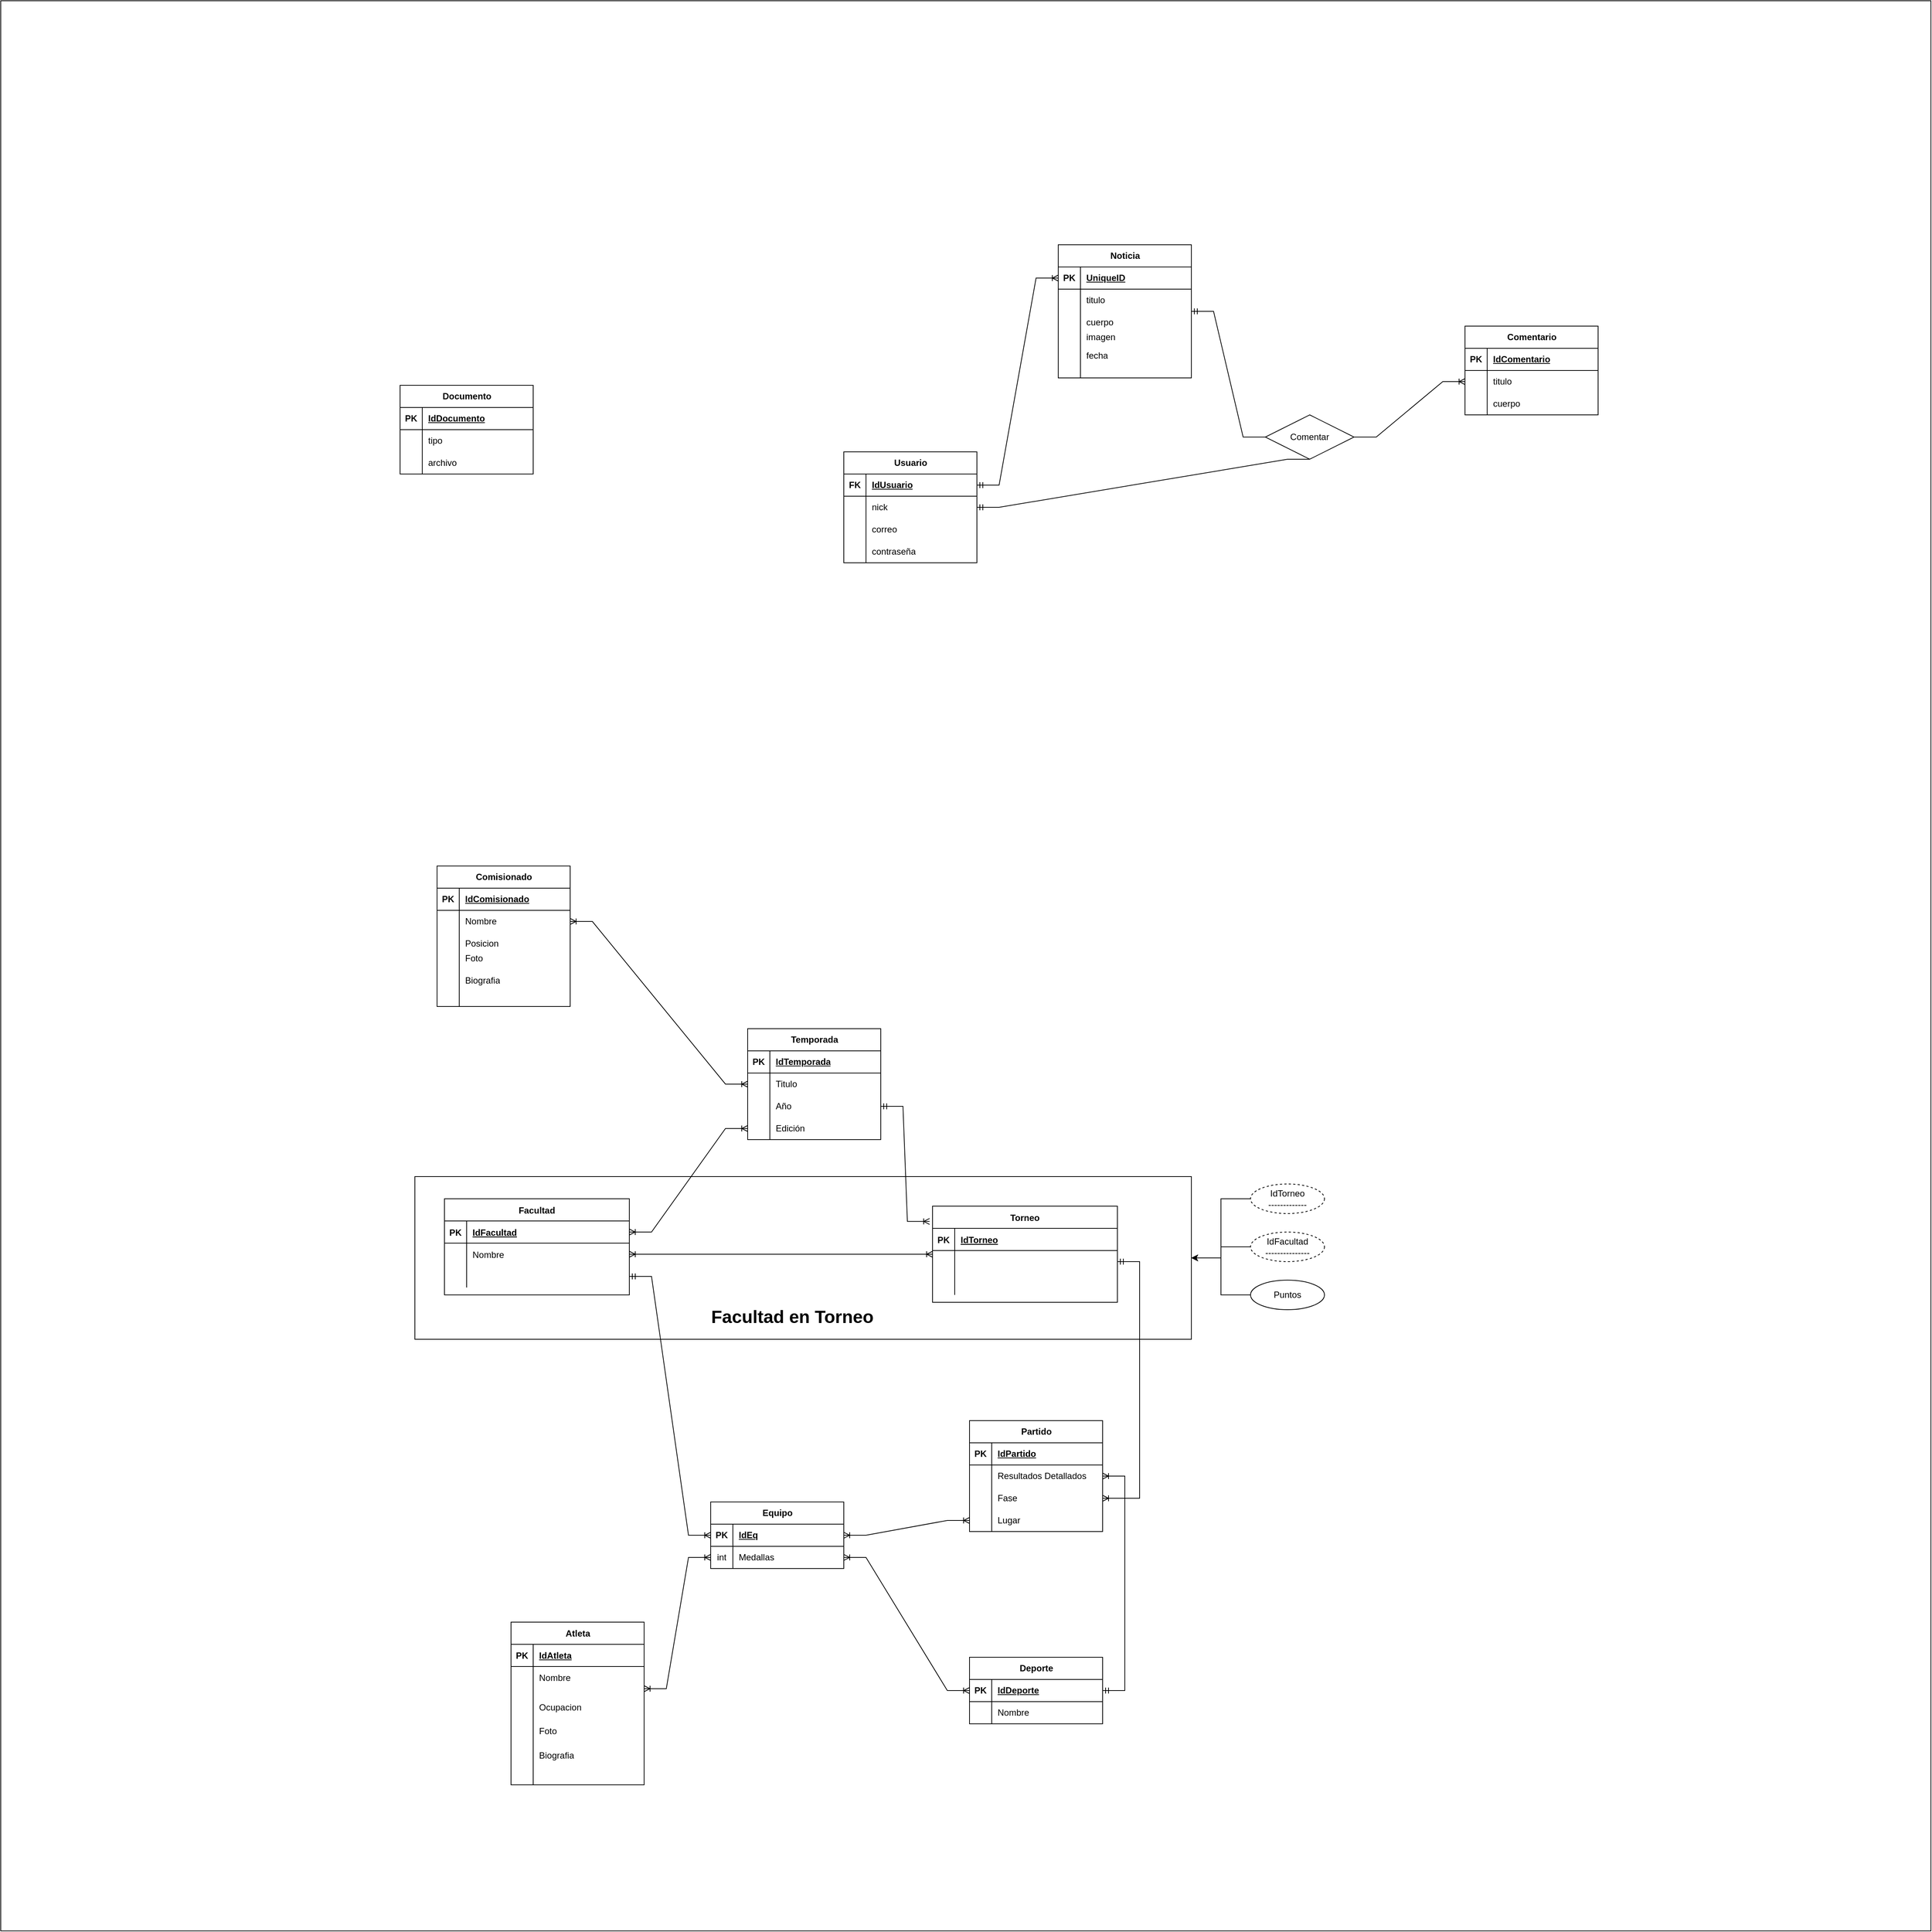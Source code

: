 <mxfile version="23.1.1" type="github">
  <diagram id="R2lEEEUBdFMjLlhIrx00" name="Page-1">
    <mxGraphModel dx="9935" dy="6515" grid="1" gridSize="10" guides="1" tooltips="1" connect="1" arrows="1" fold="1" page="1" pageScale="1" pageWidth="850" pageHeight="1100" math="0" shadow="0" extFonts="Permanent Marker^https://fonts.googleapis.com/css?family=Permanent+Marker">
      <root>
        <mxCell id="0" />
        <mxCell id="1" parent="0" />
        <mxCell id="C-vyLk0tnHw3VtMMgP7b-2" value="Torneo" style="shape=table;startSize=30;container=1;collapsible=1;childLayout=tableLayout;fixedRows=1;rowLines=0;fontStyle=1;align=center;resizeLast=1;" parent="1" vertex="1">
          <mxGeometry x="260" y="-290" width="250" height="130" as="geometry" />
        </mxCell>
        <mxCell id="C-vyLk0tnHw3VtMMgP7b-3" value="" style="shape=partialRectangle;collapsible=0;dropTarget=0;pointerEvents=0;fillColor=none;points=[[0,0.5],[1,0.5]];portConstraint=eastwest;top=0;left=0;right=0;bottom=1;" parent="C-vyLk0tnHw3VtMMgP7b-2" vertex="1">
          <mxGeometry y="30" width="250" height="30" as="geometry" />
        </mxCell>
        <mxCell id="C-vyLk0tnHw3VtMMgP7b-4" value="PK" style="shape=partialRectangle;overflow=hidden;connectable=0;fillColor=none;top=0;left=0;bottom=0;right=0;fontStyle=1;" parent="C-vyLk0tnHw3VtMMgP7b-3" vertex="1">
          <mxGeometry width="30" height="30" as="geometry">
            <mxRectangle width="30" height="30" as="alternateBounds" />
          </mxGeometry>
        </mxCell>
        <mxCell id="C-vyLk0tnHw3VtMMgP7b-5" value="IdTorneo" style="shape=partialRectangle;overflow=hidden;connectable=0;fillColor=none;top=0;left=0;bottom=0;right=0;align=left;spacingLeft=6;fontStyle=5;" parent="C-vyLk0tnHw3VtMMgP7b-3" vertex="1">
          <mxGeometry x="30" width="220" height="30" as="geometry">
            <mxRectangle width="220" height="30" as="alternateBounds" />
          </mxGeometry>
        </mxCell>
        <mxCell id="C-vyLk0tnHw3VtMMgP7b-6" value="" style="shape=partialRectangle;collapsible=0;dropTarget=0;pointerEvents=0;fillColor=none;points=[[0,0.5],[1,0.5]];portConstraint=eastwest;top=0;left=0;right=0;bottom=0;" parent="C-vyLk0tnHw3VtMMgP7b-2" vertex="1">
          <mxGeometry y="60" width="250" height="30" as="geometry" />
        </mxCell>
        <mxCell id="C-vyLk0tnHw3VtMMgP7b-7" value="" style="shape=partialRectangle;overflow=hidden;connectable=0;fillColor=none;top=0;left=0;bottom=0;right=0;" parent="C-vyLk0tnHw3VtMMgP7b-6" vertex="1">
          <mxGeometry width="30" height="30" as="geometry">
            <mxRectangle width="30" height="30" as="alternateBounds" />
          </mxGeometry>
        </mxCell>
        <mxCell id="C-vyLk0tnHw3VtMMgP7b-8" value="" style="shape=partialRectangle;overflow=hidden;connectable=0;fillColor=none;top=0;left=0;bottom=0;right=0;align=left;spacingLeft=6;" parent="C-vyLk0tnHw3VtMMgP7b-6" vertex="1">
          <mxGeometry x="30" width="220" height="30" as="geometry">
            <mxRectangle width="220" height="30" as="alternateBounds" />
          </mxGeometry>
        </mxCell>
        <mxCell id="C-vyLk0tnHw3VtMMgP7b-9" value="" style="shape=partialRectangle;collapsible=0;dropTarget=0;pointerEvents=0;fillColor=none;points=[[0,0.5],[1,0.5]];portConstraint=eastwest;top=0;left=0;right=0;bottom=0;" parent="C-vyLk0tnHw3VtMMgP7b-2" vertex="1">
          <mxGeometry y="90" width="250" height="30" as="geometry" />
        </mxCell>
        <mxCell id="C-vyLk0tnHw3VtMMgP7b-10" value="" style="shape=partialRectangle;overflow=hidden;connectable=0;fillColor=none;top=0;left=0;bottom=0;right=0;" parent="C-vyLk0tnHw3VtMMgP7b-9" vertex="1">
          <mxGeometry width="30" height="30" as="geometry">
            <mxRectangle width="30" height="30" as="alternateBounds" />
          </mxGeometry>
        </mxCell>
        <mxCell id="C-vyLk0tnHw3VtMMgP7b-11" value="" style="shape=partialRectangle;overflow=hidden;connectable=0;fillColor=none;top=0;left=0;bottom=0;right=0;align=left;spacingLeft=6;" parent="C-vyLk0tnHw3VtMMgP7b-9" vertex="1">
          <mxGeometry x="30" width="220" height="30" as="geometry">
            <mxRectangle width="220" height="30" as="alternateBounds" />
          </mxGeometry>
        </mxCell>
        <mxCell id="C-vyLk0tnHw3VtMMgP7b-13" value="Facultad" style="shape=table;startSize=30;container=1;collapsible=1;childLayout=tableLayout;fixedRows=1;rowLines=0;fontStyle=1;align=center;resizeLast=1;" parent="1" vertex="1">
          <mxGeometry x="-400" y="-300" width="250" height="130" as="geometry" />
        </mxCell>
        <mxCell id="C-vyLk0tnHw3VtMMgP7b-14" value="" style="shape=partialRectangle;collapsible=0;dropTarget=0;pointerEvents=0;fillColor=none;points=[[0,0.5],[1,0.5]];portConstraint=eastwest;top=0;left=0;right=0;bottom=1;" parent="C-vyLk0tnHw3VtMMgP7b-13" vertex="1">
          <mxGeometry y="30" width="250" height="30" as="geometry" />
        </mxCell>
        <mxCell id="C-vyLk0tnHw3VtMMgP7b-15" value="PK" style="shape=partialRectangle;overflow=hidden;connectable=0;fillColor=none;top=0;left=0;bottom=0;right=0;fontStyle=1;" parent="C-vyLk0tnHw3VtMMgP7b-14" vertex="1">
          <mxGeometry width="30" height="30" as="geometry">
            <mxRectangle width="30" height="30" as="alternateBounds" />
          </mxGeometry>
        </mxCell>
        <mxCell id="C-vyLk0tnHw3VtMMgP7b-16" value="IdFacultad" style="shape=partialRectangle;overflow=hidden;connectable=0;fillColor=none;top=0;left=0;bottom=0;right=0;align=left;spacingLeft=6;fontStyle=5;" parent="C-vyLk0tnHw3VtMMgP7b-14" vertex="1">
          <mxGeometry x="30" width="220" height="30" as="geometry">
            <mxRectangle width="220" height="30" as="alternateBounds" />
          </mxGeometry>
        </mxCell>
        <mxCell id="C-vyLk0tnHw3VtMMgP7b-17" value="" style="shape=partialRectangle;collapsible=0;dropTarget=0;pointerEvents=0;fillColor=none;points=[[0,0.5],[1,0.5]];portConstraint=eastwest;top=0;left=0;right=0;bottom=0;" parent="C-vyLk0tnHw3VtMMgP7b-13" vertex="1">
          <mxGeometry y="60" width="250" height="30" as="geometry" />
        </mxCell>
        <mxCell id="C-vyLk0tnHw3VtMMgP7b-18" value="" style="shape=partialRectangle;overflow=hidden;connectable=0;fillColor=none;top=0;left=0;bottom=0;right=0;" parent="C-vyLk0tnHw3VtMMgP7b-17" vertex="1">
          <mxGeometry width="30" height="30" as="geometry">
            <mxRectangle width="30" height="30" as="alternateBounds" />
          </mxGeometry>
        </mxCell>
        <mxCell id="C-vyLk0tnHw3VtMMgP7b-19" value="Nombre" style="shape=partialRectangle;overflow=hidden;connectable=0;fillColor=none;top=0;left=0;bottom=0;right=0;align=left;spacingLeft=6;" parent="C-vyLk0tnHw3VtMMgP7b-17" vertex="1">
          <mxGeometry x="30" width="220" height="30" as="geometry">
            <mxRectangle width="220" height="30" as="alternateBounds" />
          </mxGeometry>
        </mxCell>
        <mxCell id="C-vyLk0tnHw3VtMMgP7b-20" value="" style="shape=partialRectangle;collapsible=0;dropTarget=0;pointerEvents=0;fillColor=none;points=[[0,0.5],[1,0.5]];portConstraint=eastwest;top=0;left=0;right=0;bottom=0;" parent="C-vyLk0tnHw3VtMMgP7b-13" vertex="1">
          <mxGeometry y="90" width="250" height="30" as="geometry" />
        </mxCell>
        <mxCell id="C-vyLk0tnHw3VtMMgP7b-21" value="" style="shape=partialRectangle;overflow=hidden;connectable=0;fillColor=none;top=0;left=0;bottom=0;right=0;" parent="C-vyLk0tnHw3VtMMgP7b-20" vertex="1">
          <mxGeometry width="30" height="30" as="geometry">
            <mxRectangle width="30" height="30" as="alternateBounds" />
          </mxGeometry>
        </mxCell>
        <mxCell id="C-vyLk0tnHw3VtMMgP7b-22" value="" style="shape=partialRectangle;overflow=hidden;connectable=0;fillColor=none;top=0;left=0;bottom=0;right=0;align=left;spacingLeft=6;" parent="C-vyLk0tnHw3VtMMgP7b-20" vertex="1">
          <mxGeometry x="30" width="220" height="30" as="geometry">
            <mxRectangle width="220" height="30" as="alternateBounds" />
          </mxGeometry>
        </mxCell>
        <mxCell id="bPddpyTEh0FEHtguOMo1-1" value="" style="edgeStyle=entityRelationEdgeStyle;fontSize=12;html=1;endArrow=ERoneToMany;startArrow=ERoneToMany;rounded=0;" edge="1" parent="1" source="C-vyLk0tnHw3VtMMgP7b-2" target="C-vyLk0tnHw3VtMMgP7b-17">
          <mxGeometry width="100" height="100" relative="1" as="geometry">
            <mxPoint x="370" y="440" as="sourcePoint" />
            <mxPoint x="470" y="340" as="targetPoint" />
          </mxGeometry>
        </mxCell>
        <mxCell id="bPddpyTEh0FEHtguOMo1-2" value="" style="rounded=0;whiteSpace=wrap;html=1;fillColor=none;" vertex="1" parent="1">
          <mxGeometry x="-440" y="-330" width="1050" height="220" as="geometry" />
        </mxCell>
        <mxCell id="bPddpyTEh0FEHtguOMo1-135" value="" style="edgeStyle=orthogonalEdgeStyle;rounded=0;orthogonalLoop=1;jettySize=auto;html=1;" edge="1" parent="1" source="bPddpyTEh0FEHtguOMo1-3" target="bPddpyTEh0FEHtguOMo1-2">
          <mxGeometry relative="1" as="geometry" />
        </mxCell>
        <mxCell id="bPddpyTEh0FEHtguOMo1-3" value="Puntos" style="ellipse;whiteSpace=wrap;html=1;align=center;" vertex="1" parent="1">
          <mxGeometry x="690" y="-190" width="100" height="40" as="geometry" />
        </mxCell>
        <mxCell id="bPddpyTEh0FEHtguOMo1-5" value="" style="edgeStyle=entityRelationEdgeStyle;fontSize=12;html=1;endArrow=ERoneToMany;startArrow=ERmandOne;rounded=0;" edge="1" parent="1" source="C-vyLk0tnHw3VtMMgP7b-20" target="bPddpyTEh0FEHtguOMo1-7">
          <mxGeometry width="100" height="100" relative="1" as="geometry">
            <mxPoint x="-493" y="-567.56" as="sourcePoint" />
            <mxPoint x="0.24" y="-22.44" as="targetPoint" />
          </mxGeometry>
        </mxCell>
        <mxCell id="bPddpyTEh0FEHtguOMo1-6" value="Equipo" style="shape=table;startSize=30;container=1;collapsible=1;childLayout=tableLayout;fixedRows=1;rowLines=0;fontStyle=1;align=center;resizeLast=1;html=1;" vertex="1" parent="1">
          <mxGeometry x="-40" y="110" width="180" height="90" as="geometry" />
        </mxCell>
        <mxCell id="bPddpyTEh0FEHtguOMo1-7" value="" style="shape=tableRow;horizontal=0;startSize=0;swimlaneHead=0;swimlaneBody=0;fillColor=none;collapsible=0;dropTarget=0;points=[[0,0.5],[1,0.5]];portConstraint=eastwest;top=0;left=0;right=0;bottom=1;" vertex="1" parent="bPddpyTEh0FEHtguOMo1-6">
          <mxGeometry y="30" width="180" height="30" as="geometry" />
        </mxCell>
        <mxCell id="bPddpyTEh0FEHtguOMo1-8" value="PK" style="shape=partialRectangle;connectable=0;fillColor=none;top=0;left=0;bottom=0;right=0;fontStyle=1;overflow=hidden;whiteSpace=wrap;html=1;" vertex="1" parent="bPddpyTEh0FEHtguOMo1-7">
          <mxGeometry width="30" height="30" as="geometry">
            <mxRectangle width="30" height="30" as="alternateBounds" />
          </mxGeometry>
        </mxCell>
        <mxCell id="bPddpyTEh0FEHtguOMo1-9" value="IdEq" style="shape=partialRectangle;connectable=0;fillColor=none;top=0;left=0;bottom=0;right=0;align=left;spacingLeft=6;fontStyle=5;overflow=hidden;whiteSpace=wrap;html=1;" vertex="1" parent="bPddpyTEh0FEHtguOMo1-7">
          <mxGeometry x="30" width="150" height="30" as="geometry">
            <mxRectangle width="150" height="30" as="alternateBounds" />
          </mxGeometry>
        </mxCell>
        <mxCell id="bPddpyTEh0FEHtguOMo1-10" value="" style="shape=tableRow;horizontal=0;startSize=0;swimlaneHead=0;swimlaneBody=0;fillColor=none;collapsible=0;dropTarget=0;points=[[0,0.5],[1,0.5]];portConstraint=eastwest;top=0;left=0;right=0;bottom=0;" vertex="1" parent="bPddpyTEh0FEHtguOMo1-6">
          <mxGeometry y="60" width="180" height="30" as="geometry" />
        </mxCell>
        <mxCell id="bPddpyTEh0FEHtguOMo1-11" value="int" style="shape=partialRectangle;connectable=0;fillColor=none;top=0;left=0;bottom=0;right=0;editable=1;overflow=hidden;whiteSpace=wrap;html=1;" vertex="1" parent="bPddpyTEh0FEHtguOMo1-10">
          <mxGeometry width="30" height="30" as="geometry">
            <mxRectangle width="30" height="30" as="alternateBounds" />
          </mxGeometry>
        </mxCell>
        <mxCell id="bPddpyTEh0FEHtguOMo1-12" value="Medallas" style="shape=partialRectangle;connectable=0;fillColor=none;top=0;left=0;bottom=0;right=0;align=left;spacingLeft=6;overflow=hidden;whiteSpace=wrap;html=1;" vertex="1" parent="bPddpyTEh0FEHtguOMo1-10">
          <mxGeometry x="30" width="150" height="30" as="geometry">
            <mxRectangle width="150" height="30" as="alternateBounds" />
          </mxGeometry>
        </mxCell>
        <mxCell id="bPddpyTEh0FEHtguOMo1-19" value="Atleta" style="shape=table;startSize=30;container=1;collapsible=1;childLayout=tableLayout;fixedRows=1;rowLines=0;fontStyle=1;align=center;resizeLast=1;html=1;" vertex="1" parent="1">
          <mxGeometry x="-310" y="272.5" width="180" height="220" as="geometry" />
        </mxCell>
        <mxCell id="bPddpyTEh0FEHtguOMo1-20" value="" style="shape=tableRow;horizontal=0;startSize=0;swimlaneHead=0;swimlaneBody=0;fillColor=none;collapsible=0;dropTarget=0;points=[[0,0.5],[1,0.5]];portConstraint=eastwest;top=0;left=0;right=0;bottom=1;" vertex="1" parent="bPddpyTEh0FEHtguOMo1-19">
          <mxGeometry y="30" width="180" height="30" as="geometry" />
        </mxCell>
        <mxCell id="bPddpyTEh0FEHtguOMo1-21" value="PK" style="shape=partialRectangle;connectable=0;fillColor=none;top=0;left=0;bottom=0;right=0;fontStyle=1;overflow=hidden;whiteSpace=wrap;html=1;" vertex="1" parent="bPddpyTEh0FEHtguOMo1-20">
          <mxGeometry width="30" height="30" as="geometry">
            <mxRectangle width="30" height="30" as="alternateBounds" />
          </mxGeometry>
        </mxCell>
        <mxCell id="bPddpyTEh0FEHtguOMo1-22" value="IdAtleta" style="shape=partialRectangle;connectable=0;fillColor=none;top=0;left=0;bottom=0;right=0;align=left;spacingLeft=6;fontStyle=5;overflow=hidden;whiteSpace=wrap;html=1;" vertex="1" parent="bPddpyTEh0FEHtguOMo1-20">
          <mxGeometry x="30" width="150" height="30" as="geometry">
            <mxRectangle width="150" height="30" as="alternateBounds" />
          </mxGeometry>
        </mxCell>
        <mxCell id="bPddpyTEh0FEHtguOMo1-23" value="" style="shape=tableRow;horizontal=0;startSize=0;swimlaneHead=0;swimlaneBody=0;fillColor=none;collapsible=0;dropTarget=0;points=[[0,0.5],[1,0.5]];portConstraint=eastwest;top=0;left=0;right=0;bottom=0;" vertex="1" parent="bPddpyTEh0FEHtguOMo1-19">
          <mxGeometry y="60" width="180" height="30" as="geometry" />
        </mxCell>
        <mxCell id="bPddpyTEh0FEHtguOMo1-24" value="" style="shape=partialRectangle;connectable=0;fillColor=none;top=0;left=0;bottom=0;right=0;editable=1;overflow=hidden;whiteSpace=wrap;html=1;" vertex="1" parent="bPddpyTEh0FEHtguOMo1-23">
          <mxGeometry width="30" height="30" as="geometry">
            <mxRectangle width="30" height="30" as="alternateBounds" />
          </mxGeometry>
        </mxCell>
        <mxCell id="bPddpyTEh0FEHtguOMo1-25" value="Nombre" style="shape=partialRectangle;connectable=0;fillColor=none;top=0;left=0;bottom=0;right=0;align=left;spacingLeft=6;overflow=hidden;whiteSpace=wrap;html=1;" vertex="1" parent="bPddpyTEh0FEHtguOMo1-23">
          <mxGeometry x="30" width="150" height="30" as="geometry">
            <mxRectangle width="150" height="30" as="alternateBounds" />
          </mxGeometry>
        </mxCell>
        <mxCell id="bPddpyTEh0FEHtguOMo1-26" value="" style="shape=tableRow;horizontal=0;startSize=0;swimlaneHead=0;swimlaneBody=0;fillColor=none;collapsible=0;dropTarget=0;points=[[0,0.5],[1,0.5]];portConstraint=eastwest;top=0;left=0;right=0;bottom=0;" vertex="1" parent="bPddpyTEh0FEHtguOMo1-19">
          <mxGeometry y="90" width="180" height="50" as="geometry" />
        </mxCell>
        <mxCell id="bPddpyTEh0FEHtguOMo1-27" value="" style="shape=partialRectangle;connectable=0;fillColor=none;top=0;left=0;bottom=0;right=0;editable=1;overflow=hidden;whiteSpace=wrap;html=1;" vertex="1" parent="bPddpyTEh0FEHtguOMo1-26">
          <mxGeometry width="30" height="50" as="geometry">
            <mxRectangle width="30" height="50" as="alternateBounds" />
          </mxGeometry>
        </mxCell>
        <mxCell id="bPddpyTEh0FEHtguOMo1-28" value="Ocupacion" style="shape=partialRectangle;connectable=0;fillColor=none;top=0;left=0;bottom=0;right=0;align=left;spacingLeft=6;overflow=hidden;whiteSpace=wrap;html=1;" vertex="1" parent="bPddpyTEh0FEHtguOMo1-26">
          <mxGeometry x="30" width="150" height="50" as="geometry">
            <mxRectangle width="150" height="50" as="alternateBounds" />
          </mxGeometry>
        </mxCell>
        <mxCell id="bPddpyTEh0FEHtguOMo1-29" value="" style="shape=tableRow;horizontal=0;startSize=0;swimlaneHead=0;swimlaneBody=0;fillColor=none;collapsible=0;dropTarget=0;points=[[0,0.5],[1,0.5]];portConstraint=eastwest;top=0;left=0;right=0;bottom=0;" vertex="1" parent="bPddpyTEh0FEHtguOMo1-19">
          <mxGeometry y="140" width="180" height="80" as="geometry" />
        </mxCell>
        <mxCell id="bPddpyTEh0FEHtguOMo1-30" value="" style="shape=partialRectangle;connectable=0;fillColor=none;top=0;left=0;bottom=0;right=0;editable=1;overflow=hidden;whiteSpace=wrap;html=1;" vertex="1" parent="bPddpyTEh0FEHtguOMo1-29">
          <mxGeometry width="30" height="80" as="geometry">
            <mxRectangle width="30" height="80" as="alternateBounds" />
          </mxGeometry>
        </mxCell>
        <mxCell id="bPddpyTEh0FEHtguOMo1-31" value="Biografia" style="shape=partialRectangle;connectable=0;fillColor=none;top=0;left=0;bottom=0;right=0;align=left;spacingLeft=6;overflow=hidden;whiteSpace=wrap;html=1;" vertex="1" parent="bPddpyTEh0FEHtguOMo1-29">
          <mxGeometry x="30" width="150" height="80" as="geometry">
            <mxRectangle width="150" height="80" as="alternateBounds" />
          </mxGeometry>
        </mxCell>
        <mxCell id="bPddpyTEh0FEHtguOMo1-33" value="" style="edgeStyle=entityRelationEdgeStyle;fontSize=12;html=1;endArrow=ERoneToMany;startArrow=ERoneToMany;rounded=0;" edge="1" parent="1" target="bPddpyTEh0FEHtguOMo1-10">
          <mxGeometry width="100" height="100" relative="1" as="geometry">
            <mxPoint x="-130.0" y="362.5" as="sourcePoint" />
            <mxPoint x="-40.0" y="190" as="targetPoint" />
          </mxGeometry>
        </mxCell>
        <mxCell id="bPddpyTEh0FEHtguOMo1-34" value="Deporte" style="shape=table;startSize=30;container=1;collapsible=1;childLayout=tableLayout;fixedRows=1;rowLines=0;fontStyle=1;align=center;resizeLast=1;html=1;" vertex="1" parent="1">
          <mxGeometry x="310" y="320" width="180" height="90" as="geometry" />
        </mxCell>
        <mxCell id="bPddpyTEh0FEHtguOMo1-35" value="" style="shape=tableRow;horizontal=0;startSize=0;swimlaneHead=0;swimlaneBody=0;fillColor=none;collapsible=0;dropTarget=0;points=[[0,0.5],[1,0.5]];portConstraint=eastwest;top=0;left=0;right=0;bottom=1;" vertex="1" parent="bPddpyTEh0FEHtguOMo1-34">
          <mxGeometry y="30" width="180" height="30" as="geometry" />
        </mxCell>
        <mxCell id="bPddpyTEh0FEHtguOMo1-36" value="PK" style="shape=partialRectangle;connectable=0;fillColor=none;top=0;left=0;bottom=0;right=0;fontStyle=1;overflow=hidden;whiteSpace=wrap;html=1;" vertex="1" parent="bPddpyTEh0FEHtguOMo1-35">
          <mxGeometry width="30" height="30" as="geometry">
            <mxRectangle width="30" height="30" as="alternateBounds" />
          </mxGeometry>
        </mxCell>
        <mxCell id="bPddpyTEh0FEHtguOMo1-37" value="IdDeporte" style="shape=partialRectangle;connectable=0;fillColor=none;top=0;left=0;bottom=0;right=0;align=left;spacingLeft=6;fontStyle=5;overflow=hidden;whiteSpace=wrap;html=1;" vertex="1" parent="bPddpyTEh0FEHtguOMo1-35">
          <mxGeometry x="30" width="150" height="30" as="geometry">
            <mxRectangle width="150" height="30" as="alternateBounds" />
          </mxGeometry>
        </mxCell>
        <mxCell id="bPddpyTEh0FEHtguOMo1-38" value="" style="shape=tableRow;horizontal=0;startSize=0;swimlaneHead=0;swimlaneBody=0;fillColor=none;collapsible=0;dropTarget=0;points=[[0,0.5],[1,0.5]];portConstraint=eastwest;top=0;left=0;right=0;bottom=0;" vertex="1" parent="bPddpyTEh0FEHtguOMo1-34">
          <mxGeometry y="60" width="180" height="30" as="geometry" />
        </mxCell>
        <mxCell id="bPddpyTEh0FEHtguOMo1-39" value="" style="shape=partialRectangle;connectable=0;fillColor=none;top=0;left=0;bottom=0;right=0;editable=1;overflow=hidden;whiteSpace=wrap;html=1;" vertex="1" parent="bPddpyTEh0FEHtguOMo1-38">
          <mxGeometry width="30" height="30" as="geometry">
            <mxRectangle width="30" height="30" as="alternateBounds" />
          </mxGeometry>
        </mxCell>
        <mxCell id="bPddpyTEh0FEHtguOMo1-40" value="Nombre" style="shape=partialRectangle;connectable=0;fillColor=none;top=0;left=0;bottom=0;right=0;align=left;spacingLeft=6;overflow=hidden;whiteSpace=wrap;html=1;" vertex="1" parent="bPddpyTEh0FEHtguOMo1-38">
          <mxGeometry x="30" width="150" height="30" as="geometry">
            <mxRectangle width="150" height="30" as="alternateBounds" />
          </mxGeometry>
        </mxCell>
        <mxCell id="bPddpyTEh0FEHtguOMo1-47" value="" style="edgeStyle=entityRelationEdgeStyle;fontSize=12;html=1;endArrow=ERoneToMany;startArrow=ERoneToMany;rounded=0;" edge="1" parent="1" source="bPddpyTEh0FEHtguOMo1-35" target="bPddpyTEh0FEHtguOMo1-10">
          <mxGeometry width="100" height="100" relative="1" as="geometry">
            <mxPoint x="300" y="742.5" as="sourcePoint" />
            <mxPoint x="335" y="472.5" as="targetPoint" />
          </mxGeometry>
        </mxCell>
        <mxCell id="bPddpyTEh0FEHtguOMo1-67" value="Partido" style="shape=table;startSize=30;container=1;collapsible=1;childLayout=tableLayout;fixedRows=1;rowLines=0;fontStyle=1;align=center;resizeLast=1;html=1;" vertex="1" parent="1">
          <mxGeometry x="310" width="180" height="150" as="geometry" />
        </mxCell>
        <mxCell id="bPddpyTEh0FEHtguOMo1-68" value="" style="shape=tableRow;horizontal=0;startSize=0;swimlaneHead=0;swimlaneBody=0;fillColor=none;collapsible=0;dropTarget=0;points=[[0,0.5],[1,0.5]];portConstraint=eastwest;top=0;left=0;right=0;bottom=1;" vertex="1" parent="bPddpyTEh0FEHtguOMo1-67">
          <mxGeometry y="30" width="180" height="30" as="geometry" />
        </mxCell>
        <mxCell id="bPddpyTEh0FEHtguOMo1-69" value="PK" style="shape=partialRectangle;connectable=0;fillColor=none;top=0;left=0;bottom=0;right=0;fontStyle=1;overflow=hidden;whiteSpace=wrap;html=1;" vertex="1" parent="bPddpyTEh0FEHtguOMo1-68">
          <mxGeometry width="30" height="30" as="geometry">
            <mxRectangle width="30" height="30" as="alternateBounds" />
          </mxGeometry>
        </mxCell>
        <mxCell id="bPddpyTEh0FEHtguOMo1-70" value="IdPartido" style="shape=partialRectangle;connectable=0;fillColor=none;top=0;left=0;bottom=0;right=0;align=left;spacingLeft=6;fontStyle=5;overflow=hidden;whiteSpace=wrap;html=1;" vertex="1" parent="bPddpyTEh0FEHtguOMo1-68">
          <mxGeometry x="30" width="150" height="30" as="geometry">
            <mxRectangle width="150" height="30" as="alternateBounds" />
          </mxGeometry>
        </mxCell>
        <mxCell id="bPddpyTEh0FEHtguOMo1-71" value="" style="shape=tableRow;horizontal=0;startSize=0;swimlaneHead=0;swimlaneBody=0;fillColor=none;collapsible=0;dropTarget=0;points=[[0,0.5],[1,0.5]];portConstraint=eastwest;top=0;left=0;right=0;bottom=0;" vertex="1" parent="bPddpyTEh0FEHtguOMo1-67">
          <mxGeometry y="60" width="180" height="30" as="geometry" />
        </mxCell>
        <mxCell id="bPddpyTEh0FEHtguOMo1-72" value="" style="shape=partialRectangle;connectable=0;fillColor=none;top=0;left=0;bottom=0;right=0;editable=1;overflow=hidden;whiteSpace=wrap;html=1;" vertex="1" parent="bPddpyTEh0FEHtguOMo1-71">
          <mxGeometry width="30" height="30" as="geometry">
            <mxRectangle width="30" height="30" as="alternateBounds" />
          </mxGeometry>
        </mxCell>
        <mxCell id="bPddpyTEh0FEHtguOMo1-73" value="Resultados Detallados" style="shape=partialRectangle;connectable=0;fillColor=none;top=0;left=0;bottom=0;right=0;align=left;spacingLeft=6;overflow=hidden;whiteSpace=wrap;html=1;" vertex="1" parent="bPddpyTEh0FEHtguOMo1-71">
          <mxGeometry x="30" width="150" height="30" as="geometry">
            <mxRectangle width="150" height="30" as="alternateBounds" />
          </mxGeometry>
        </mxCell>
        <mxCell id="bPddpyTEh0FEHtguOMo1-74" value="" style="shape=tableRow;horizontal=0;startSize=0;swimlaneHead=0;swimlaneBody=0;fillColor=none;collapsible=0;dropTarget=0;points=[[0,0.5],[1,0.5]];portConstraint=eastwest;top=0;left=0;right=0;bottom=0;" vertex="1" parent="bPddpyTEh0FEHtguOMo1-67">
          <mxGeometry y="90" width="180" height="30" as="geometry" />
        </mxCell>
        <mxCell id="bPddpyTEh0FEHtguOMo1-75" value="" style="shape=partialRectangle;connectable=0;fillColor=none;top=0;left=0;bottom=0;right=0;editable=1;overflow=hidden;whiteSpace=wrap;html=1;" vertex="1" parent="bPddpyTEh0FEHtguOMo1-74">
          <mxGeometry width="30" height="30" as="geometry">
            <mxRectangle width="30" height="30" as="alternateBounds" />
          </mxGeometry>
        </mxCell>
        <mxCell id="bPddpyTEh0FEHtguOMo1-76" value="Fase" style="shape=partialRectangle;connectable=0;fillColor=none;top=0;left=0;bottom=0;right=0;align=left;spacingLeft=6;overflow=hidden;whiteSpace=wrap;html=1;" vertex="1" parent="bPddpyTEh0FEHtguOMo1-74">
          <mxGeometry x="30" width="150" height="30" as="geometry">
            <mxRectangle width="150" height="30" as="alternateBounds" />
          </mxGeometry>
        </mxCell>
        <mxCell id="bPddpyTEh0FEHtguOMo1-77" value="" style="shape=tableRow;horizontal=0;startSize=0;swimlaneHead=0;swimlaneBody=0;fillColor=none;collapsible=0;dropTarget=0;points=[[0,0.5],[1,0.5]];portConstraint=eastwest;top=0;left=0;right=0;bottom=0;" vertex="1" parent="bPddpyTEh0FEHtguOMo1-67">
          <mxGeometry y="120" width="180" height="30" as="geometry" />
        </mxCell>
        <mxCell id="bPddpyTEh0FEHtguOMo1-78" value="" style="shape=partialRectangle;connectable=0;fillColor=none;top=0;left=0;bottom=0;right=0;editable=1;overflow=hidden;whiteSpace=wrap;html=1;" vertex="1" parent="bPddpyTEh0FEHtguOMo1-77">
          <mxGeometry width="30" height="30" as="geometry">
            <mxRectangle width="30" height="30" as="alternateBounds" />
          </mxGeometry>
        </mxCell>
        <mxCell id="bPddpyTEh0FEHtguOMo1-79" value="Lugar" style="shape=partialRectangle;connectable=0;fillColor=none;top=0;left=0;bottom=0;right=0;align=left;spacingLeft=6;overflow=hidden;whiteSpace=wrap;html=1;" vertex="1" parent="bPddpyTEh0FEHtguOMo1-77">
          <mxGeometry x="30" width="150" height="30" as="geometry">
            <mxRectangle width="150" height="30" as="alternateBounds" />
          </mxGeometry>
        </mxCell>
        <mxCell id="bPddpyTEh0FEHtguOMo1-80" value="" style="edgeStyle=entityRelationEdgeStyle;fontSize=12;html=1;endArrow=ERoneToMany;startArrow=ERmandOne;rounded=0;exitX=1;exitY=0.5;exitDx=0;exitDy=0;" edge="1" parent="1" source="bPddpyTEh0FEHtguOMo1-35" target="bPddpyTEh0FEHtguOMo1-67">
          <mxGeometry width="100" height="100" relative="1" as="geometry">
            <mxPoint x="430" y="812.5" as="sourcePoint" />
            <mxPoint x="460" y="202.5" as="targetPoint" />
            <Array as="points">
              <mxPoint x="570" y="232.5" />
            </Array>
          </mxGeometry>
        </mxCell>
        <mxCell id="bPddpyTEh0FEHtguOMo1-81" value="" style="edgeStyle=entityRelationEdgeStyle;fontSize=12;html=1;endArrow=ERoneToMany;startArrow=ERoneToMany;rounded=0;" edge="1" parent="1" source="bPddpyTEh0FEHtguOMo1-77" target="bPddpyTEh0FEHtguOMo1-7">
          <mxGeometry width="100" height="100" relative="1" as="geometry">
            <mxPoint x="-40" y="652.5" as="sourcePoint" />
            <mxPoint x="120" y="372.5" as="targetPoint" />
          </mxGeometry>
        </mxCell>
        <mxCell id="bPddpyTEh0FEHtguOMo1-133" value="" style="edgeStyle=orthogonalEdgeStyle;rounded=0;orthogonalLoop=1;jettySize=auto;html=1;" edge="1" parent="1" source="bPddpyTEh0FEHtguOMo1-83" target="bPddpyTEh0FEHtguOMo1-2">
          <mxGeometry relative="1" as="geometry" />
        </mxCell>
        <mxCell id="bPddpyTEh0FEHtguOMo1-83" value="IdTorneo&lt;br&gt;-------------" style="ellipse;whiteSpace=wrap;html=1;align=center;dashed=1;" vertex="1" parent="1">
          <mxGeometry x="690" y="-320" width="100" height="40" as="geometry" />
        </mxCell>
        <mxCell id="bPddpyTEh0FEHtguOMo1-134" value="" style="edgeStyle=orthogonalEdgeStyle;rounded=0;orthogonalLoop=1;jettySize=auto;html=1;" edge="1" parent="1" source="bPddpyTEh0FEHtguOMo1-85" target="bPddpyTEh0FEHtguOMo1-2">
          <mxGeometry relative="1" as="geometry" />
        </mxCell>
        <mxCell id="bPddpyTEh0FEHtguOMo1-85" value="IdFacultad&lt;br&gt;---------------" style="ellipse;whiteSpace=wrap;html=1;align=center;dashed=1;" vertex="1" parent="1">
          <mxGeometry x="690" y="-255" width="100" height="40" as="geometry" />
        </mxCell>
        <mxCell id="bPddpyTEh0FEHtguOMo1-90" value="Temporada" style="shape=table;startSize=30;container=1;collapsible=1;childLayout=tableLayout;fixedRows=1;rowLines=0;fontStyle=1;align=center;resizeLast=1;html=1;fillColor=none;" vertex="1" parent="1">
          <mxGeometry x="10" y="-530" width="180" height="150" as="geometry" />
        </mxCell>
        <mxCell id="bPddpyTEh0FEHtguOMo1-91" value="" style="shape=tableRow;horizontal=0;startSize=0;swimlaneHead=0;swimlaneBody=0;fillColor=none;collapsible=0;dropTarget=0;points=[[0,0.5],[1,0.5]];portConstraint=eastwest;top=0;left=0;right=0;bottom=1;" vertex="1" parent="bPddpyTEh0FEHtguOMo1-90">
          <mxGeometry y="30" width="180" height="30" as="geometry" />
        </mxCell>
        <mxCell id="bPddpyTEh0FEHtguOMo1-92" value="PK" style="shape=partialRectangle;connectable=0;fillColor=none;top=0;left=0;bottom=0;right=0;fontStyle=1;overflow=hidden;whiteSpace=wrap;html=1;" vertex="1" parent="bPddpyTEh0FEHtguOMo1-91">
          <mxGeometry width="30" height="30" as="geometry">
            <mxRectangle width="30" height="30" as="alternateBounds" />
          </mxGeometry>
        </mxCell>
        <mxCell id="bPddpyTEh0FEHtguOMo1-93" value="IdTemporada" style="shape=partialRectangle;connectable=0;fillColor=none;top=0;left=0;bottom=0;right=0;align=left;spacingLeft=6;fontStyle=5;overflow=hidden;whiteSpace=wrap;html=1;" vertex="1" parent="bPddpyTEh0FEHtguOMo1-91">
          <mxGeometry x="30" width="150" height="30" as="geometry">
            <mxRectangle width="150" height="30" as="alternateBounds" />
          </mxGeometry>
        </mxCell>
        <mxCell id="bPddpyTEh0FEHtguOMo1-94" value="" style="shape=tableRow;horizontal=0;startSize=0;swimlaneHead=0;swimlaneBody=0;fillColor=none;collapsible=0;dropTarget=0;points=[[0,0.5],[1,0.5]];portConstraint=eastwest;top=0;left=0;right=0;bottom=0;" vertex="1" parent="bPddpyTEh0FEHtguOMo1-90">
          <mxGeometry y="60" width="180" height="30" as="geometry" />
        </mxCell>
        <mxCell id="bPddpyTEh0FEHtguOMo1-95" value="" style="shape=partialRectangle;connectable=0;fillColor=none;top=0;left=0;bottom=0;right=0;editable=1;overflow=hidden;whiteSpace=wrap;html=1;" vertex="1" parent="bPddpyTEh0FEHtguOMo1-94">
          <mxGeometry width="30" height="30" as="geometry">
            <mxRectangle width="30" height="30" as="alternateBounds" />
          </mxGeometry>
        </mxCell>
        <mxCell id="bPddpyTEh0FEHtguOMo1-96" value="Titulo&lt;span style=&quot;white-space: pre;&quot;&gt;&#x9;&lt;/span&gt;" style="shape=partialRectangle;connectable=0;fillColor=none;top=0;left=0;bottom=0;right=0;align=left;spacingLeft=6;overflow=hidden;whiteSpace=wrap;html=1;" vertex="1" parent="bPddpyTEh0FEHtguOMo1-94">
          <mxGeometry x="30" width="150" height="30" as="geometry">
            <mxRectangle width="150" height="30" as="alternateBounds" />
          </mxGeometry>
        </mxCell>
        <mxCell id="bPddpyTEh0FEHtguOMo1-97" value="" style="shape=tableRow;horizontal=0;startSize=0;swimlaneHead=0;swimlaneBody=0;fillColor=none;collapsible=0;dropTarget=0;points=[[0,0.5],[1,0.5]];portConstraint=eastwest;top=0;left=0;right=0;bottom=0;" vertex="1" parent="bPddpyTEh0FEHtguOMo1-90">
          <mxGeometry y="90" width="180" height="30" as="geometry" />
        </mxCell>
        <mxCell id="bPddpyTEh0FEHtguOMo1-98" value="" style="shape=partialRectangle;connectable=0;fillColor=none;top=0;left=0;bottom=0;right=0;editable=1;overflow=hidden;whiteSpace=wrap;html=1;" vertex="1" parent="bPddpyTEh0FEHtguOMo1-97">
          <mxGeometry width="30" height="30" as="geometry">
            <mxRectangle width="30" height="30" as="alternateBounds" />
          </mxGeometry>
        </mxCell>
        <mxCell id="bPddpyTEh0FEHtguOMo1-99" value="Año" style="shape=partialRectangle;connectable=0;fillColor=none;top=0;left=0;bottom=0;right=0;align=left;spacingLeft=6;overflow=hidden;whiteSpace=wrap;html=1;" vertex="1" parent="bPddpyTEh0FEHtguOMo1-97">
          <mxGeometry x="30" width="150" height="30" as="geometry">
            <mxRectangle width="150" height="30" as="alternateBounds" />
          </mxGeometry>
        </mxCell>
        <mxCell id="bPddpyTEh0FEHtguOMo1-100" value="" style="shape=tableRow;horizontal=0;startSize=0;swimlaneHead=0;swimlaneBody=0;fillColor=none;collapsible=0;dropTarget=0;points=[[0,0.5],[1,0.5]];portConstraint=eastwest;top=0;left=0;right=0;bottom=0;" vertex="1" parent="bPddpyTEh0FEHtguOMo1-90">
          <mxGeometry y="120" width="180" height="30" as="geometry" />
        </mxCell>
        <mxCell id="bPddpyTEh0FEHtguOMo1-101" value="" style="shape=partialRectangle;connectable=0;fillColor=none;top=0;left=0;bottom=0;right=0;editable=1;overflow=hidden;whiteSpace=wrap;html=1;" vertex="1" parent="bPddpyTEh0FEHtguOMo1-100">
          <mxGeometry width="30" height="30" as="geometry">
            <mxRectangle width="30" height="30" as="alternateBounds" />
          </mxGeometry>
        </mxCell>
        <mxCell id="bPddpyTEh0FEHtguOMo1-102" value="Edición" style="shape=partialRectangle;connectable=0;fillColor=none;top=0;left=0;bottom=0;right=0;align=left;spacingLeft=6;overflow=hidden;whiteSpace=wrap;html=1;" vertex="1" parent="bPddpyTEh0FEHtguOMo1-100">
          <mxGeometry x="30" width="150" height="30" as="geometry">
            <mxRectangle width="150" height="30" as="alternateBounds" />
          </mxGeometry>
        </mxCell>
        <mxCell id="bPddpyTEh0FEHtguOMo1-103" value="Facultad en Torneo" style="text;strokeColor=none;fillColor=none;html=1;fontSize=24;fontStyle=1;verticalAlign=middle;align=center;" vertex="1" parent="1">
          <mxGeometry x="20" y="-160" width="100" height="40" as="geometry" />
        </mxCell>
        <mxCell id="bPddpyTEh0FEHtguOMo1-108" value="" style="shape=tableRow;horizontal=0;startSize=0;swimlaneHead=0;swimlaneBody=0;fillColor=none;collapsible=0;dropTarget=0;points=[[0,0.5],[1,0.5]];portConstraint=eastwest;top=0;left=0;right=0;bottom=0;" vertex="1" parent="1">
          <mxGeometry x="-180" y="340" width="180" height="70" as="geometry" />
        </mxCell>
        <mxCell id="bPddpyTEh0FEHtguOMo1-109" value="" style="shape=partialRectangle;connectable=0;fillColor=none;top=0;left=0;bottom=0;right=0;editable=1;overflow=hidden;whiteSpace=wrap;html=1;" vertex="1" parent="bPddpyTEh0FEHtguOMo1-108">
          <mxGeometry width="30" height="60" as="geometry">
            <mxRectangle width="30" height="60" as="alternateBounds" />
          </mxGeometry>
        </mxCell>
        <mxCell id="bPddpyTEh0FEHtguOMo1-110" value="Foto" style="shape=partialRectangle;connectable=0;fillColor=none;top=0;left=0;bottom=0;right=0;align=left;spacingLeft=6;overflow=hidden;whiteSpace=wrap;html=1;" vertex="1" parent="1">
          <mxGeometry x="-280" y="390" width="150" height="60" as="geometry">
            <mxRectangle width="150" height="60" as="alternateBounds" />
          </mxGeometry>
        </mxCell>
        <mxCell id="bPddpyTEh0FEHtguOMo1-111" value="" style="edgeStyle=entityRelationEdgeStyle;fontSize=12;html=1;endArrow=ERoneToMany;startArrow=ERmandOne;rounded=0;entryX=-0.016;entryY=0.159;entryDx=0;entryDy=0;entryPerimeter=0;" edge="1" parent="1" source="bPddpyTEh0FEHtguOMo1-97" target="C-vyLk0tnHw3VtMMgP7b-2">
          <mxGeometry width="100" height="100" relative="1" as="geometry">
            <mxPoint x="330" y="460" as="sourcePoint" />
            <mxPoint x="340" y="-245" as="targetPoint" />
          </mxGeometry>
        </mxCell>
        <mxCell id="bPddpyTEh0FEHtguOMo1-113" value="Comisionado" style="shape=table;startSize=30;container=1;collapsible=1;childLayout=tableLayout;fixedRows=1;rowLines=0;fontStyle=1;align=center;resizeLast=1;html=1;" vertex="1" parent="1">
          <mxGeometry x="-410" y="-750" width="180" height="190" as="geometry" />
        </mxCell>
        <mxCell id="bPddpyTEh0FEHtguOMo1-114" value="" style="shape=tableRow;horizontal=0;startSize=0;swimlaneHead=0;swimlaneBody=0;fillColor=none;collapsible=0;dropTarget=0;points=[[0,0.5],[1,0.5]];portConstraint=eastwest;top=0;left=0;right=0;bottom=1;" vertex="1" parent="bPddpyTEh0FEHtguOMo1-113">
          <mxGeometry y="30" width="180" height="30" as="geometry" />
        </mxCell>
        <mxCell id="bPddpyTEh0FEHtguOMo1-115" value="PK" style="shape=partialRectangle;connectable=0;fillColor=none;top=0;left=0;bottom=0;right=0;fontStyle=1;overflow=hidden;whiteSpace=wrap;html=1;" vertex="1" parent="bPddpyTEh0FEHtguOMo1-114">
          <mxGeometry width="30" height="30" as="geometry">
            <mxRectangle width="30" height="30" as="alternateBounds" />
          </mxGeometry>
        </mxCell>
        <mxCell id="bPddpyTEh0FEHtguOMo1-116" value="IdComisionado" style="shape=partialRectangle;connectable=0;fillColor=none;top=0;left=0;bottom=0;right=0;align=left;spacingLeft=6;fontStyle=5;overflow=hidden;whiteSpace=wrap;html=1;" vertex="1" parent="bPddpyTEh0FEHtguOMo1-114">
          <mxGeometry x="30" width="150" height="30" as="geometry">
            <mxRectangle width="150" height="30" as="alternateBounds" />
          </mxGeometry>
        </mxCell>
        <mxCell id="bPddpyTEh0FEHtguOMo1-117" value="" style="shape=tableRow;horizontal=0;startSize=0;swimlaneHead=0;swimlaneBody=0;fillColor=none;collapsible=0;dropTarget=0;points=[[0,0.5],[1,0.5]];portConstraint=eastwest;top=0;left=0;right=0;bottom=0;" vertex="1" parent="bPddpyTEh0FEHtguOMo1-113">
          <mxGeometry y="60" width="180" height="30" as="geometry" />
        </mxCell>
        <mxCell id="bPddpyTEh0FEHtguOMo1-118" value="" style="shape=partialRectangle;connectable=0;fillColor=none;top=0;left=0;bottom=0;right=0;editable=1;overflow=hidden;whiteSpace=wrap;html=1;" vertex="1" parent="bPddpyTEh0FEHtguOMo1-117">
          <mxGeometry width="30" height="30" as="geometry">
            <mxRectangle width="30" height="30" as="alternateBounds" />
          </mxGeometry>
        </mxCell>
        <mxCell id="bPddpyTEh0FEHtguOMo1-119" value="Nombre" style="shape=partialRectangle;connectable=0;fillColor=none;top=0;left=0;bottom=0;right=0;align=left;spacingLeft=6;overflow=hidden;whiteSpace=wrap;html=1;" vertex="1" parent="bPddpyTEh0FEHtguOMo1-117">
          <mxGeometry x="30" width="150" height="30" as="geometry">
            <mxRectangle width="150" height="30" as="alternateBounds" />
          </mxGeometry>
        </mxCell>
        <mxCell id="bPddpyTEh0FEHtguOMo1-120" value="" style="shape=tableRow;horizontal=0;startSize=0;swimlaneHead=0;swimlaneBody=0;fillColor=none;collapsible=0;dropTarget=0;points=[[0,0.5],[1,0.5]];portConstraint=eastwest;top=0;left=0;right=0;bottom=0;" vertex="1" parent="bPddpyTEh0FEHtguOMo1-113">
          <mxGeometry y="90" width="180" height="30" as="geometry" />
        </mxCell>
        <mxCell id="bPddpyTEh0FEHtguOMo1-121" value="" style="shape=partialRectangle;connectable=0;fillColor=none;top=0;left=0;bottom=0;right=0;editable=1;overflow=hidden;whiteSpace=wrap;html=1;" vertex="1" parent="bPddpyTEh0FEHtguOMo1-120">
          <mxGeometry width="30" height="30" as="geometry">
            <mxRectangle width="30" height="30" as="alternateBounds" />
          </mxGeometry>
        </mxCell>
        <mxCell id="bPddpyTEh0FEHtguOMo1-122" value="Posicion" style="shape=partialRectangle;connectable=0;fillColor=none;top=0;left=0;bottom=0;right=0;align=left;spacingLeft=6;overflow=hidden;whiteSpace=wrap;html=1;" vertex="1" parent="bPddpyTEh0FEHtguOMo1-120">
          <mxGeometry x="30" width="150" height="30" as="geometry">
            <mxRectangle width="150" height="30" as="alternateBounds" />
          </mxGeometry>
        </mxCell>
        <mxCell id="bPddpyTEh0FEHtguOMo1-123" value="" style="shape=tableRow;horizontal=0;startSize=0;swimlaneHead=0;swimlaneBody=0;fillColor=none;collapsible=0;dropTarget=0;points=[[0,0.5],[1,0.5]];portConstraint=eastwest;top=0;left=0;right=0;bottom=0;" vertex="1" parent="bPddpyTEh0FEHtguOMo1-113">
          <mxGeometry y="120" width="180" height="70" as="geometry" />
        </mxCell>
        <mxCell id="bPddpyTEh0FEHtguOMo1-124" value="" style="shape=partialRectangle;connectable=0;fillColor=none;top=0;left=0;bottom=0;right=0;editable=1;overflow=hidden;whiteSpace=wrap;html=1;" vertex="1" parent="bPddpyTEh0FEHtguOMo1-123">
          <mxGeometry width="30" height="70" as="geometry">
            <mxRectangle width="30" height="70" as="alternateBounds" />
          </mxGeometry>
        </mxCell>
        <mxCell id="bPddpyTEh0FEHtguOMo1-125" value="Biografia" style="shape=partialRectangle;connectable=0;fillColor=none;top=0;left=0;bottom=0;right=0;align=left;spacingLeft=6;overflow=hidden;whiteSpace=wrap;html=1;" vertex="1" parent="bPddpyTEh0FEHtguOMo1-123">
          <mxGeometry x="30" width="150" height="70" as="geometry">
            <mxRectangle width="150" height="70" as="alternateBounds" />
          </mxGeometry>
        </mxCell>
        <mxCell id="bPddpyTEh0FEHtguOMo1-126" value="Foto" style="shape=partialRectangle;connectable=0;fillColor=none;top=0;left=0;bottom=0;right=0;align=left;spacingLeft=6;overflow=hidden;whiteSpace=wrap;html=1;" vertex="1" parent="1">
          <mxGeometry x="-380" y="-640" width="150" height="30" as="geometry">
            <mxRectangle width="150" height="30" as="alternateBounds" />
          </mxGeometry>
        </mxCell>
        <mxCell id="bPddpyTEh0FEHtguOMo1-127" value="" style="edgeStyle=entityRelationEdgeStyle;fontSize=12;html=1;endArrow=ERoneToMany;startArrow=ERmandOne;rounded=0;entryX=1;entryY=0.5;entryDx=0;entryDy=0;" edge="1" parent="1" source="C-vyLk0tnHw3VtMMgP7b-6" target="bPddpyTEh0FEHtguOMo1-74">
          <mxGeometry width="100" height="100" relative="1" as="geometry">
            <mxPoint x="640" y="-260" as="sourcePoint" />
            <mxPoint x="540" y="-180" as="targetPoint" />
          </mxGeometry>
        </mxCell>
        <mxCell id="bPddpyTEh0FEHtguOMo1-129" value="" style="edgeStyle=entityRelationEdgeStyle;fontSize=12;html=1;endArrow=ERoneToMany;startArrow=ERoneToMany;rounded=0;" edge="1" parent="1" source="bPddpyTEh0FEHtguOMo1-100" target="C-vyLk0tnHw3VtMMgP7b-14">
          <mxGeometry width="100" height="100" relative="1" as="geometry">
            <mxPoint x="-110.12" y="-470" as="sourcePoint" />
            <mxPoint x="-319.87" y="-270" as="targetPoint" />
            <Array as="points">
              <mxPoint x="-130.12" y="-10" />
            </Array>
          </mxGeometry>
        </mxCell>
        <mxCell id="bPddpyTEh0FEHtguOMo1-140" value="" style="edgeStyle=entityRelationEdgeStyle;fontSize=12;html=1;endArrow=ERoneToMany;startArrow=ERoneToMany;rounded=0;entryX=0;entryY=0.5;entryDx=0;entryDy=0;" edge="1" parent="1" source="bPddpyTEh0FEHtguOMo1-117" target="bPddpyTEh0FEHtguOMo1-94">
          <mxGeometry width="100" height="100" relative="1" as="geometry">
            <mxPoint x="-50" y="-440" as="sourcePoint" />
            <mxPoint x="50" y="-540" as="targetPoint" />
          </mxGeometry>
        </mxCell>
        <mxCell id="bPddpyTEh0FEHtguOMo1-184" value="Usuario" style="shape=table;startSize=30;container=1;collapsible=1;childLayout=tableLayout;fixedRows=1;rowLines=0;fontStyle=1;align=center;resizeLast=1;html=1;" vertex="1" parent="1">
          <mxGeometry x="140" y="-1310" width="180" height="150" as="geometry" />
        </mxCell>
        <mxCell id="bPddpyTEh0FEHtguOMo1-185" value="" style="shape=tableRow;horizontal=0;startSize=0;swimlaneHead=0;swimlaneBody=0;fillColor=none;collapsible=0;dropTarget=0;points=[[0,0.5],[1,0.5]];portConstraint=eastwest;top=0;left=0;right=0;bottom=1;" vertex="1" parent="bPddpyTEh0FEHtguOMo1-184">
          <mxGeometry y="30" width="180" height="30" as="geometry" />
        </mxCell>
        <mxCell id="bPddpyTEh0FEHtguOMo1-186" value="FK" style="shape=partialRectangle;connectable=0;fillColor=none;top=0;left=0;bottom=0;right=0;fontStyle=1;overflow=hidden;whiteSpace=wrap;html=1;" vertex="1" parent="bPddpyTEh0FEHtguOMo1-185">
          <mxGeometry width="30" height="30" as="geometry">
            <mxRectangle width="30" height="30" as="alternateBounds" />
          </mxGeometry>
        </mxCell>
        <mxCell id="bPddpyTEh0FEHtguOMo1-187" value="IdUsuario" style="shape=partialRectangle;connectable=0;fillColor=none;top=0;left=0;bottom=0;right=0;align=left;spacingLeft=6;fontStyle=5;overflow=hidden;whiteSpace=wrap;html=1;" vertex="1" parent="bPddpyTEh0FEHtguOMo1-185">
          <mxGeometry x="30" width="150" height="30" as="geometry">
            <mxRectangle width="150" height="30" as="alternateBounds" />
          </mxGeometry>
        </mxCell>
        <mxCell id="bPddpyTEh0FEHtguOMo1-188" value="" style="shape=tableRow;horizontal=0;startSize=0;swimlaneHead=0;swimlaneBody=0;fillColor=none;collapsible=0;dropTarget=0;points=[[0,0.5],[1,0.5]];portConstraint=eastwest;top=0;left=0;right=0;bottom=0;" vertex="1" parent="bPddpyTEh0FEHtguOMo1-184">
          <mxGeometry y="60" width="180" height="30" as="geometry" />
        </mxCell>
        <mxCell id="bPddpyTEh0FEHtguOMo1-189" value="" style="shape=partialRectangle;connectable=0;fillColor=none;top=0;left=0;bottom=0;right=0;editable=1;overflow=hidden;whiteSpace=wrap;html=1;" vertex="1" parent="bPddpyTEh0FEHtguOMo1-188">
          <mxGeometry width="30" height="30" as="geometry">
            <mxRectangle width="30" height="30" as="alternateBounds" />
          </mxGeometry>
        </mxCell>
        <mxCell id="bPddpyTEh0FEHtguOMo1-190" value="nick" style="shape=partialRectangle;connectable=0;fillColor=none;top=0;left=0;bottom=0;right=0;align=left;spacingLeft=6;overflow=hidden;whiteSpace=wrap;html=1;" vertex="1" parent="bPddpyTEh0FEHtguOMo1-188">
          <mxGeometry x="30" width="150" height="30" as="geometry">
            <mxRectangle width="150" height="30" as="alternateBounds" />
          </mxGeometry>
        </mxCell>
        <mxCell id="bPddpyTEh0FEHtguOMo1-191" value="" style="shape=tableRow;horizontal=0;startSize=0;swimlaneHead=0;swimlaneBody=0;fillColor=none;collapsible=0;dropTarget=0;points=[[0,0.5],[1,0.5]];portConstraint=eastwest;top=0;left=0;right=0;bottom=0;" vertex="1" parent="bPddpyTEh0FEHtguOMo1-184">
          <mxGeometry y="90" width="180" height="30" as="geometry" />
        </mxCell>
        <mxCell id="bPddpyTEh0FEHtguOMo1-192" value="" style="shape=partialRectangle;connectable=0;fillColor=none;top=0;left=0;bottom=0;right=0;editable=1;overflow=hidden;whiteSpace=wrap;html=1;" vertex="1" parent="bPddpyTEh0FEHtguOMo1-191">
          <mxGeometry width="30" height="30" as="geometry">
            <mxRectangle width="30" height="30" as="alternateBounds" />
          </mxGeometry>
        </mxCell>
        <mxCell id="bPddpyTEh0FEHtguOMo1-193" value="correo" style="shape=partialRectangle;connectable=0;fillColor=none;top=0;left=0;bottom=0;right=0;align=left;spacingLeft=6;overflow=hidden;whiteSpace=wrap;html=1;" vertex="1" parent="bPddpyTEh0FEHtguOMo1-191">
          <mxGeometry x="30" width="150" height="30" as="geometry">
            <mxRectangle width="150" height="30" as="alternateBounds" />
          </mxGeometry>
        </mxCell>
        <mxCell id="bPddpyTEh0FEHtguOMo1-194" value="" style="shape=tableRow;horizontal=0;startSize=0;swimlaneHead=0;swimlaneBody=0;fillColor=none;collapsible=0;dropTarget=0;points=[[0,0.5],[1,0.5]];portConstraint=eastwest;top=0;left=0;right=0;bottom=0;" vertex="1" parent="bPddpyTEh0FEHtguOMo1-184">
          <mxGeometry y="120" width="180" height="30" as="geometry" />
        </mxCell>
        <mxCell id="bPddpyTEh0FEHtguOMo1-195" value="" style="shape=partialRectangle;connectable=0;fillColor=none;top=0;left=0;bottom=0;right=0;editable=1;overflow=hidden;whiteSpace=wrap;html=1;" vertex="1" parent="bPddpyTEh0FEHtguOMo1-194">
          <mxGeometry width="30" height="30" as="geometry">
            <mxRectangle width="30" height="30" as="alternateBounds" />
          </mxGeometry>
        </mxCell>
        <mxCell id="bPddpyTEh0FEHtguOMo1-196" value="contraseña" style="shape=partialRectangle;connectable=0;fillColor=none;top=0;left=0;bottom=0;right=0;align=left;spacingLeft=6;overflow=hidden;whiteSpace=wrap;html=1;" vertex="1" parent="bPddpyTEh0FEHtguOMo1-194">
          <mxGeometry x="30" width="150" height="30" as="geometry">
            <mxRectangle width="150" height="30" as="alternateBounds" />
          </mxGeometry>
        </mxCell>
        <mxCell id="bPddpyTEh0FEHtguOMo1-215" value="Noticia" style="shape=table;startSize=30;container=1;collapsible=1;childLayout=tableLayout;fixedRows=1;rowLines=0;fontStyle=1;align=center;resizeLast=1;html=1;" vertex="1" parent="1">
          <mxGeometry x="430" y="-1590" width="180" height="180" as="geometry" />
        </mxCell>
        <mxCell id="bPddpyTEh0FEHtguOMo1-216" value="" style="shape=tableRow;horizontal=0;startSize=0;swimlaneHead=0;swimlaneBody=0;fillColor=none;collapsible=0;dropTarget=0;points=[[0,0.5],[1,0.5]];portConstraint=eastwest;top=0;left=0;right=0;bottom=1;" vertex="1" parent="bPddpyTEh0FEHtguOMo1-215">
          <mxGeometry y="30" width="180" height="30" as="geometry" />
        </mxCell>
        <mxCell id="bPddpyTEh0FEHtguOMo1-217" value="PK" style="shape=partialRectangle;connectable=0;fillColor=none;top=0;left=0;bottom=0;right=0;fontStyle=1;overflow=hidden;whiteSpace=wrap;html=1;" vertex="1" parent="bPddpyTEh0FEHtguOMo1-216">
          <mxGeometry width="30" height="30" as="geometry">
            <mxRectangle width="30" height="30" as="alternateBounds" />
          </mxGeometry>
        </mxCell>
        <mxCell id="bPddpyTEh0FEHtguOMo1-218" value="UniqueID" style="shape=partialRectangle;connectable=0;fillColor=none;top=0;left=0;bottom=0;right=0;align=left;spacingLeft=6;fontStyle=5;overflow=hidden;whiteSpace=wrap;html=1;" vertex="1" parent="bPddpyTEh0FEHtguOMo1-216">
          <mxGeometry x="30" width="150" height="30" as="geometry">
            <mxRectangle width="150" height="30" as="alternateBounds" />
          </mxGeometry>
        </mxCell>
        <mxCell id="bPddpyTEh0FEHtguOMo1-219" value="" style="shape=tableRow;horizontal=0;startSize=0;swimlaneHead=0;swimlaneBody=0;fillColor=none;collapsible=0;dropTarget=0;points=[[0,0.5],[1,0.5]];portConstraint=eastwest;top=0;left=0;right=0;bottom=0;" vertex="1" parent="bPddpyTEh0FEHtguOMo1-215">
          <mxGeometry y="60" width="180" height="30" as="geometry" />
        </mxCell>
        <mxCell id="bPddpyTEh0FEHtguOMo1-220" value="" style="shape=partialRectangle;connectable=0;fillColor=none;top=0;left=0;bottom=0;right=0;editable=1;overflow=hidden;whiteSpace=wrap;html=1;" vertex="1" parent="bPddpyTEh0FEHtguOMo1-219">
          <mxGeometry width="30" height="30" as="geometry">
            <mxRectangle width="30" height="30" as="alternateBounds" />
          </mxGeometry>
        </mxCell>
        <mxCell id="bPddpyTEh0FEHtguOMo1-221" value="titulo" style="shape=partialRectangle;connectable=0;fillColor=none;top=0;left=0;bottom=0;right=0;align=left;spacingLeft=6;overflow=hidden;whiteSpace=wrap;html=1;" vertex="1" parent="bPddpyTEh0FEHtguOMo1-219">
          <mxGeometry x="30" width="150" height="30" as="geometry">
            <mxRectangle width="150" height="30" as="alternateBounds" />
          </mxGeometry>
        </mxCell>
        <mxCell id="bPddpyTEh0FEHtguOMo1-222" value="" style="shape=tableRow;horizontal=0;startSize=0;swimlaneHead=0;swimlaneBody=0;fillColor=none;collapsible=0;dropTarget=0;points=[[0,0.5],[1,0.5]];portConstraint=eastwest;top=0;left=0;right=0;bottom=0;" vertex="1" parent="bPddpyTEh0FEHtguOMo1-215">
          <mxGeometry y="90" width="180" height="30" as="geometry" />
        </mxCell>
        <mxCell id="bPddpyTEh0FEHtguOMo1-223" value="" style="shape=partialRectangle;connectable=0;fillColor=none;top=0;left=0;bottom=0;right=0;editable=1;overflow=hidden;whiteSpace=wrap;html=1;" vertex="1" parent="bPddpyTEh0FEHtguOMo1-222">
          <mxGeometry width="30" height="30" as="geometry">
            <mxRectangle width="30" height="30" as="alternateBounds" />
          </mxGeometry>
        </mxCell>
        <mxCell id="bPddpyTEh0FEHtguOMo1-224" value="cuerpo" style="shape=partialRectangle;connectable=0;fillColor=none;top=0;left=0;bottom=0;right=0;align=left;spacingLeft=6;overflow=hidden;whiteSpace=wrap;html=1;" vertex="1" parent="bPddpyTEh0FEHtguOMo1-222">
          <mxGeometry x="30" width="150" height="30" as="geometry">
            <mxRectangle width="150" height="30" as="alternateBounds" />
          </mxGeometry>
        </mxCell>
        <mxCell id="bPddpyTEh0FEHtguOMo1-225" value="" style="shape=tableRow;horizontal=0;startSize=0;swimlaneHead=0;swimlaneBody=0;fillColor=none;collapsible=0;dropTarget=0;points=[[0,0.5],[1,0.5]];portConstraint=eastwest;top=0;left=0;right=0;bottom=0;" vertex="1" parent="bPddpyTEh0FEHtguOMo1-215">
          <mxGeometry y="120" width="180" height="60" as="geometry" />
        </mxCell>
        <mxCell id="bPddpyTEh0FEHtguOMo1-226" value="" style="shape=partialRectangle;connectable=0;fillColor=none;top=0;left=0;bottom=0;right=0;editable=1;overflow=hidden;whiteSpace=wrap;html=1;" vertex="1" parent="bPddpyTEh0FEHtguOMo1-225">
          <mxGeometry width="30" height="60" as="geometry">
            <mxRectangle width="30" height="60" as="alternateBounds" />
          </mxGeometry>
        </mxCell>
        <mxCell id="bPddpyTEh0FEHtguOMo1-227" value="fecha" style="shape=partialRectangle;connectable=0;fillColor=none;top=0;left=0;bottom=0;right=0;align=left;spacingLeft=6;overflow=hidden;whiteSpace=wrap;html=1;" vertex="1" parent="bPddpyTEh0FEHtguOMo1-225">
          <mxGeometry x="30" width="150" height="60" as="geometry">
            <mxRectangle width="150" height="60" as="alternateBounds" />
          </mxGeometry>
        </mxCell>
        <mxCell id="bPddpyTEh0FEHtguOMo1-228" value="imagen" style="shape=partialRectangle;connectable=0;fillColor=none;top=0;left=0;bottom=0;right=0;align=left;spacingLeft=6;overflow=hidden;whiteSpace=wrap;html=1;" vertex="1" parent="1">
          <mxGeometry x="460" y="-1480" width="150" height="30" as="geometry">
            <mxRectangle width="150" height="30" as="alternateBounds" />
          </mxGeometry>
        </mxCell>
        <mxCell id="bPddpyTEh0FEHtguOMo1-231" value="Comentario" style="shape=table;startSize=30;container=1;collapsible=1;childLayout=tableLayout;fixedRows=1;rowLines=0;fontStyle=1;align=center;resizeLast=1;html=1;" vertex="1" parent="1">
          <mxGeometry x="980" y="-1480" width="180" height="120" as="geometry" />
        </mxCell>
        <mxCell id="bPddpyTEh0FEHtguOMo1-232" value="" style="shape=tableRow;horizontal=0;startSize=0;swimlaneHead=0;swimlaneBody=0;fillColor=none;collapsible=0;dropTarget=0;points=[[0,0.5],[1,0.5]];portConstraint=eastwest;top=0;left=0;right=0;bottom=1;" vertex="1" parent="bPddpyTEh0FEHtguOMo1-231">
          <mxGeometry y="30" width="180" height="30" as="geometry" />
        </mxCell>
        <mxCell id="bPddpyTEh0FEHtguOMo1-233" value="PK" style="shape=partialRectangle;connectable=0;fillColor=none;top=0;left=0;bottom=0;right=0;fontStyle=1;overflow=hidden;whiteSpace=wrap;html=1;" vertex="1" parent="bPddpyTEh0FEHtguOMo1-232">
          <mxGeometry width="30" height="30" as="geometry">
            <mxRectangle width="30" height="30" as="alternateBounds" />
          </mxGeometry>
        </mxCell>
        <mxCell id="bPddpyTEh0FEHtguOMo1-234" value="IdComentario" style="shape=partialRectangle;connectable=0;fillColor=none;top=0;left=0;bottom=0;right=0;align=left;spacingLeft=6;fontStyle=5;overflow=hidden;whiteSpace=wrap;html=1;" vertex="1" parent="bPddpyTEh0FEHtguOMo1-232">
          <mxGeometry x="30" width="150" height="30" as="geometry">
            <mxRectangle width="150" height="30" as="alternateBounds" />
          </mxGeometry>
        </mxCell>
        <mxCell id="bPddpyTEh0FEHtguOMo1-235" value="" style="shape=tableRow;horizontal=0;startSize=0;swimlaneHead=0;swimlaneBody=0;fillColor=none;collapsible=0;dropTarget=0;points=[[0,0.5],[1,0.5]];portConstraint=eastwest;top=0;left=0;right=0;bottom=0;" vertex="1" parent="bPddpyTEh0FEHtguOMo1-231">
          <mxGeometry y="60" width="180" height="30" as="geometry" />
        </mxCell>
        <mxCell id="bPddpyTEh0FEHtguOMo1-236" value="" style="shape=partialRectangle;connectable=0;fillColor=none;top=0;left=0;bottom=0;right=0;editable=1;overflow=hidden;whiteSpace=wrap;html=1;" vertex="1" parent="bPddpyTEh0FEHtguOMo1-235">
          <mxGeometry width="30" height="30" as="geometry">
            <mxRectangle width="30" height="30" as="alternateBounds" />
          </mxGeometry>
        </mxCell>
        <mxCell id="bPddpyTEh0FEHtguOMo1-237" value="titulo" style="shape=partialRectangle;connectable=0;fillColor=none;top=0;left=0;bottom=0;right=0;align=left;spacingLeft=6;overflow=hidden;whiteSpace=wrap;html=1;" vertex="1" parent="bPddpyTEh0FEHtguOMo1-235">
          <mxGeometry x="30" width="150" height="30" as="geometry">
            <mxRectangle width="150" height="30" as="alternateBounds" />
          </mxGeometry>
        </mxCell>
        <mxCell id="bPddpyTEh0FEHtguOMo1-238" value="" style="shape=tableRow;horizontal=0;startSize=0;swimlaneHead=0;swimlaneBody=0;fillColor=none;collapsible=0;dropTarget=0;points=[[0,0.5],[1,0.5]];portConstraint=eastwest;top=0;left=0;right=0;bottom=0;" vertex="1" parent="bPddpyTEh0FEHtguOMo1-231">
          <mxGeometry y="90" width="180" height="30" as="geometry" />
        </mxCell>
        <mxCell id="bPddpyTEh0FEHtguOMo1-239" value="" style="shape=partialRectangle;connectable=0;fillColor=none;top=0;left=0;bottom=0;right=0;editable=1;overflow=hidden;whiteSpace=wrap;html=1;" vertex="1" parent="bPddpyTEh0FEHtguOMo1-238">
          <mxGeometry width="30" height="30" as="geometry">
            <mxRectangle width="30" height="30" as="alternateBounds" />
          </mxGeometry>
        </mxCell>
        <mxCell id="bPddpyTEh0FEHtguOMo1-240" value="cuerpo" style="shape=partialRectangle;connectable=0;fillColor=none;top=0;left=0;bottom=0;right=0;align=left;spacingLeft=6;overflow=hidden;whiteSpace=wrap;html=1;" vertex="1" parent="bPddpyTEh0FEHtguOMo1-238">
          <mxGeometry x="30" width="150" height="30" as="geometry">
            <mxRectangle width="150" height="30" as="alternateBounds" />
          </mxGeometry>
        </mxCell>
        <mxCell id="bPddpyTEh0FEHtguOMo1-244" value="Comentar" style="shape=rhombus;perimeter=rhombusPerimeter;whiteSpace=wrap;html=1;align=center;" vertex="1" parent="1">
          <mxGeometry x="710" y="-1360" width="120" height="60" as="geometry" />
        </mxCell>
        <mxCell id="bPddpyTEh0FEHtguOMo1-245" value="" style="edgeStyle=entityRelationEdgeStyle;fontSize=12;html=1;endArrow=ERoneToMany;rounded=0;entryX=0;entryY=0.5;entryDx=0;entryDy=0;" edge="1" parent="1" source="bPddpyTEh0FEHtguOMo1-244" target="bPddpyTEh0FEHtguOMo1-235">
          <mxGeometry width="100" height="100" relative="1" as="geometry">
            <mxPoint x="510" y="-1270" as="sourcePoint" />
            <mxPoint x="610" y="-1370" as="targetPoint" />
          </mxGeometry>
        </mxCell>
        <mxCell id="bPddpyTEh0FEHtguOMo1-246" value="" style="edgeStyle=entityRelationEdgeStyle;fontSize=12;html=1;endArrow=ERmandOne;rounded=0;exitX=0.5;exitY=1;exitDx=0;exitDy=0;" edge="1" parent="1" source="bPddpyTEh0FEHtguOMo1-244" target="bPddpyTEh0FEHtguOMo1-184">
          <mxGeometry width="100" height="100" relative="1" as="geometry">
            <mxPoint x="995" y="-1460" as="sourcePoint" />
            <mxPoint x="945" y="-1205" as="targetPoint" />
          </mxGeometry>
        </mxCell>
        <mxCell id="bPddpyTEh0FEHtguOMo1-260" value="" style="edgeStyle=entityRelationEdgeStyle;fontSize=12;html=1;endArrow=ERmandOne;rounded=0;" edge="1" parent="1" source="bPddpyTEh0FEHtguOMo1-244" target="bPddpyTEh0FEHtguOMo1-215">
          <mxGeometry width="100" height="100" relative="1" as="geometry">
            <mxPoint x="860" y="-1610" as="sourcePoint" />
            <mxPoint x="820" y="-1335" as="targetPoint" />
          </mxGeometry>
        </mxCell>
        <mxCell id="bPddpyTEh0FEHtguOMo1-276" value="Documento" style="shape=table;startSize=30;container=1;collapsible=1;childLayout=tableLayout;fixedRows=1;rowLines=0;fontStyle=1;align=center;resizeLast=1;html=1;" vertex="1" parent="1">
          <mxGeometry x="-460" y="-1400" width="180" height="120" as="geometry" />
        </mxCell>
        <mxCell id="bPddpyTEh0FEHtguOMo1-277" value="" style="shape=tableRow;horizontal=0;startSize=0;swimlaneHead=0;swimlaneBody=0;fillColor=none;collapsible=0;dropTarget=0;points=[[0,0.5],[1,0.5]];portConstraint=eastwest;top=0;left=0;right=0;bottom=1;" vertex="1" parent="bPddpyTEh0FEHtguOMo1-276">
          <mxGeometry y="30" width="180" height="30" as="geometry" />
        </mxCell>
        <mxCell id="bPddpyTEh0FEHtguOMo1-278" value="PK" style="shape=partialRectangle;connectable=0;fillColor=none;top=0;left=0;bottom=0;right=0;fontStyle=1;overflow=hidden;whiteSpace=wrap;html=1;" vertex="1" parent="bPddpyTEh0FEHtguOMo1-277">
          <mxGeometry width="30" height="30" as="geometry">
            <mxRectangle width="30" height="30" as="alternateBounds" />
          </mxGeometry>
        </mxCell>
        <mxCell id="bPddpyTEh0FEHtguOMo1-279" value="IdDocumento" style="shape=partialRectangle;connectable=0;fillColor=none;top=0;left=0;bottom=0;right=0;align=left;spacingLeft=6;fontStyle=5;overflow=hidden;whiteSpace=wrap;html=1;" vertex="1" parent="bPddpyTEh0FEHtguOMo1-277">
          <mxGeometry x="30" width="150" height="30" as="geometry">
            <mxRectangle width="150" height="30" as="alternateBounds" />
          </mxGeometry>
        </mxCell>
        <mxCell id="bPddpyTEh0FEHtguOMo1-280" value="" style="shape=tableRow;horizontal=0;startSize=0;swimlaneHead=0;swimlaneBody=0;fillColor=none;collapsible=0;dropTarget=0;points=[[0,0.5],[1,0.5]];portConstraint=eastwest;top=0;left=0;right=0;bottom=0;" vertex="1" parent="bPddpyTEh0FEHtguOMo1-276">
          <mxGeometry y="60" width="180" height="30" as="geometry" />
        </mxCell>
        <mxCell id="bPddpyTEh0FEHtguOMo1-281" value="" style="shape=partialRectangle;connectable=0;fillColor=none;top=0;left=0;bottom=0;right=0;editable=1;overflow=hidden;whiteSpace=wrap;html=1;" vertex="1" parent="bPddpyTEh0FEHtguOMo1-280">
          <mxGeometry width="30" height="30" as="geometry">
            <mxRectangle width="30" height="30" as="alternateBounds" />
          </mxGeometry>
        </mxCell>
        <mxCell id="bPddpyTEh0FEHtguOMo1-282" value="tipo" style="shape=partialRectangle;connectable=0;fillColor=none;top=0;left=0;bottom=0;right=0;align=left;spacingLeft=6;overflow=hidden;whiteSpace=wrap;html=1;" vertex="1" parent="bPddpyTEh0FEHtguOMo1-280">
          <mxGeometry x="30" width="150" height="30" as="geometry">
            <mxRectangle width="150" height="30" as="alternateBounds" />
          </mxGeometry>
        </mxCell>
        <mxCell id="bPddpyTEh0FEHtguOMo1-283" value="" style="shape=tableRow;horizontal=0;startSize=0;swimlaneHead=0;swimlaneBody=0;fillColor=none;collapsible=0;dropTarget=0;points=[[0,0.5],[1,0.5]];portConstraint=eastwest;top=0;left=0;right=0;bottom=0;" vertex="1" parent="bPddpyTEh0FEHtguOMo1-276">
          <mxGeometry y="90" width="180" height="30" as="geometry" />
        </mxCell>
        <mxCell id="bPddpyTEh0FEHtguOMo1-284" value="" style="shape=partialRectangle;connectable=0;fillColor=none;top=0;left=0;bottom=0;right=0;editable=1;overflow=hidden;whiteSpace=wrap;html=1;" vertex="1" parent="bPddpyTEh0FEHtguOMo1-283">
          <mxGeometry width="30" height="30" as="geometry">
            <mxRectangle width="30" height="30" as="alternateBounds" />
          </mxGeometry>
        </mxCell>
        <mxCell id="bPddpyTEh0FEHtguOMo1-285" value="archivo" style="shape=partialRectangle;connectable=0;fillColor=none;top=0;left=0;bottom=0;right=0;align=left;spacingLeft=6;overflow=hidden;whiteSpace=wrap;html=1;" vertex="1" parent="bPddpyTEh0FEHtguOMo1-283">
          <mxGeometry x="30" width="150" height="30" as="geometry">
            <mxRectangle width="150" height="30" as="alternateBounds" />
          </mxGeometry>
        </mxCell>
        <mxCell id="bPddpyTEh0FEHtguOMo1-287" value="" style="whiteSpace=wrap;html=1;aspect=fixed;fillColor=none;movable=1;resizable=1;rotatable=1;deletable=1;editable=1;locked=0;connectable=1;" vertex="1" parent="1">
          <mxGeometry x="-1000" y="-1920" width="2610" height="2610" as="geometry" />
        </mxCell>
        <mxCell id="bPddpyTEh0FEHtguOMo1-288" value="" style="edgeStyle=entityRelationEdgeStyle;fontSize=12;html=1;endArrow=ERoneToMany;startArrow=ERmandOne;rounded=0;" edge="1" parent="1" source="bPddpyTEh0FEHtguOMo1-185" target="bPddpyTEh0FEHtguOMo1-216">
          <mxGeometry width="100" height="100" relative="1" as="geometry">
            <mxPoint x="260" y="-1365.0" as="sourcePoint" />
            <mxPoint x="370" y="-1600" as="targetPoint" />
            <Array as="points">
              <mxPoint x="-380" y="-1090" />
            </Array>
          </mxGeometry>
        </mxCell>
      </root>
    </mxGraphModel>
  </diagram>
</mxfile>
